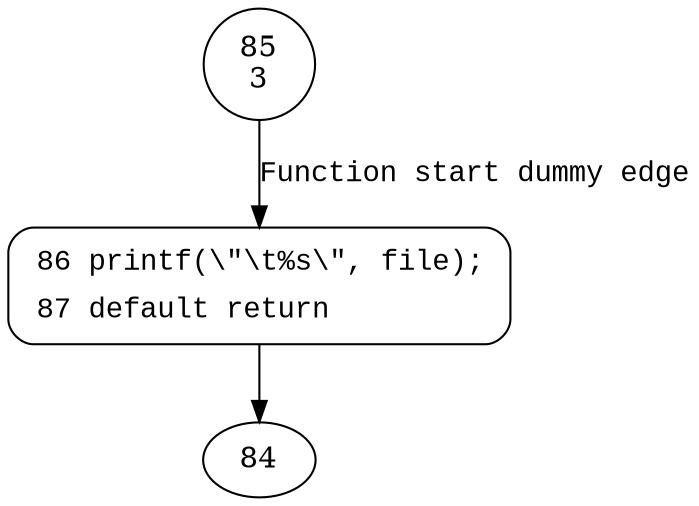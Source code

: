 digraph adddep {
85 [shape="circle" label="85\n3"]
86 [shape="circle" label="86\n2"]
86 [style="filled,bold" penwidth="1" fillcolor="white" fontname="Courier New" shape="Mrecord" label=<<table border="0" cellborder="0" cellpadding="3" bgcolor="white"><tr><td align="right">86</td><td align="left">printf(\"\t%s\", file);</td></tr><tr><td align="right">87</td><td align="left">default return</td></tr></table>>]
86 -> 84[label=""]
85 -> 86 [label="Function start dummy edge" fontname="Courier New"]
}